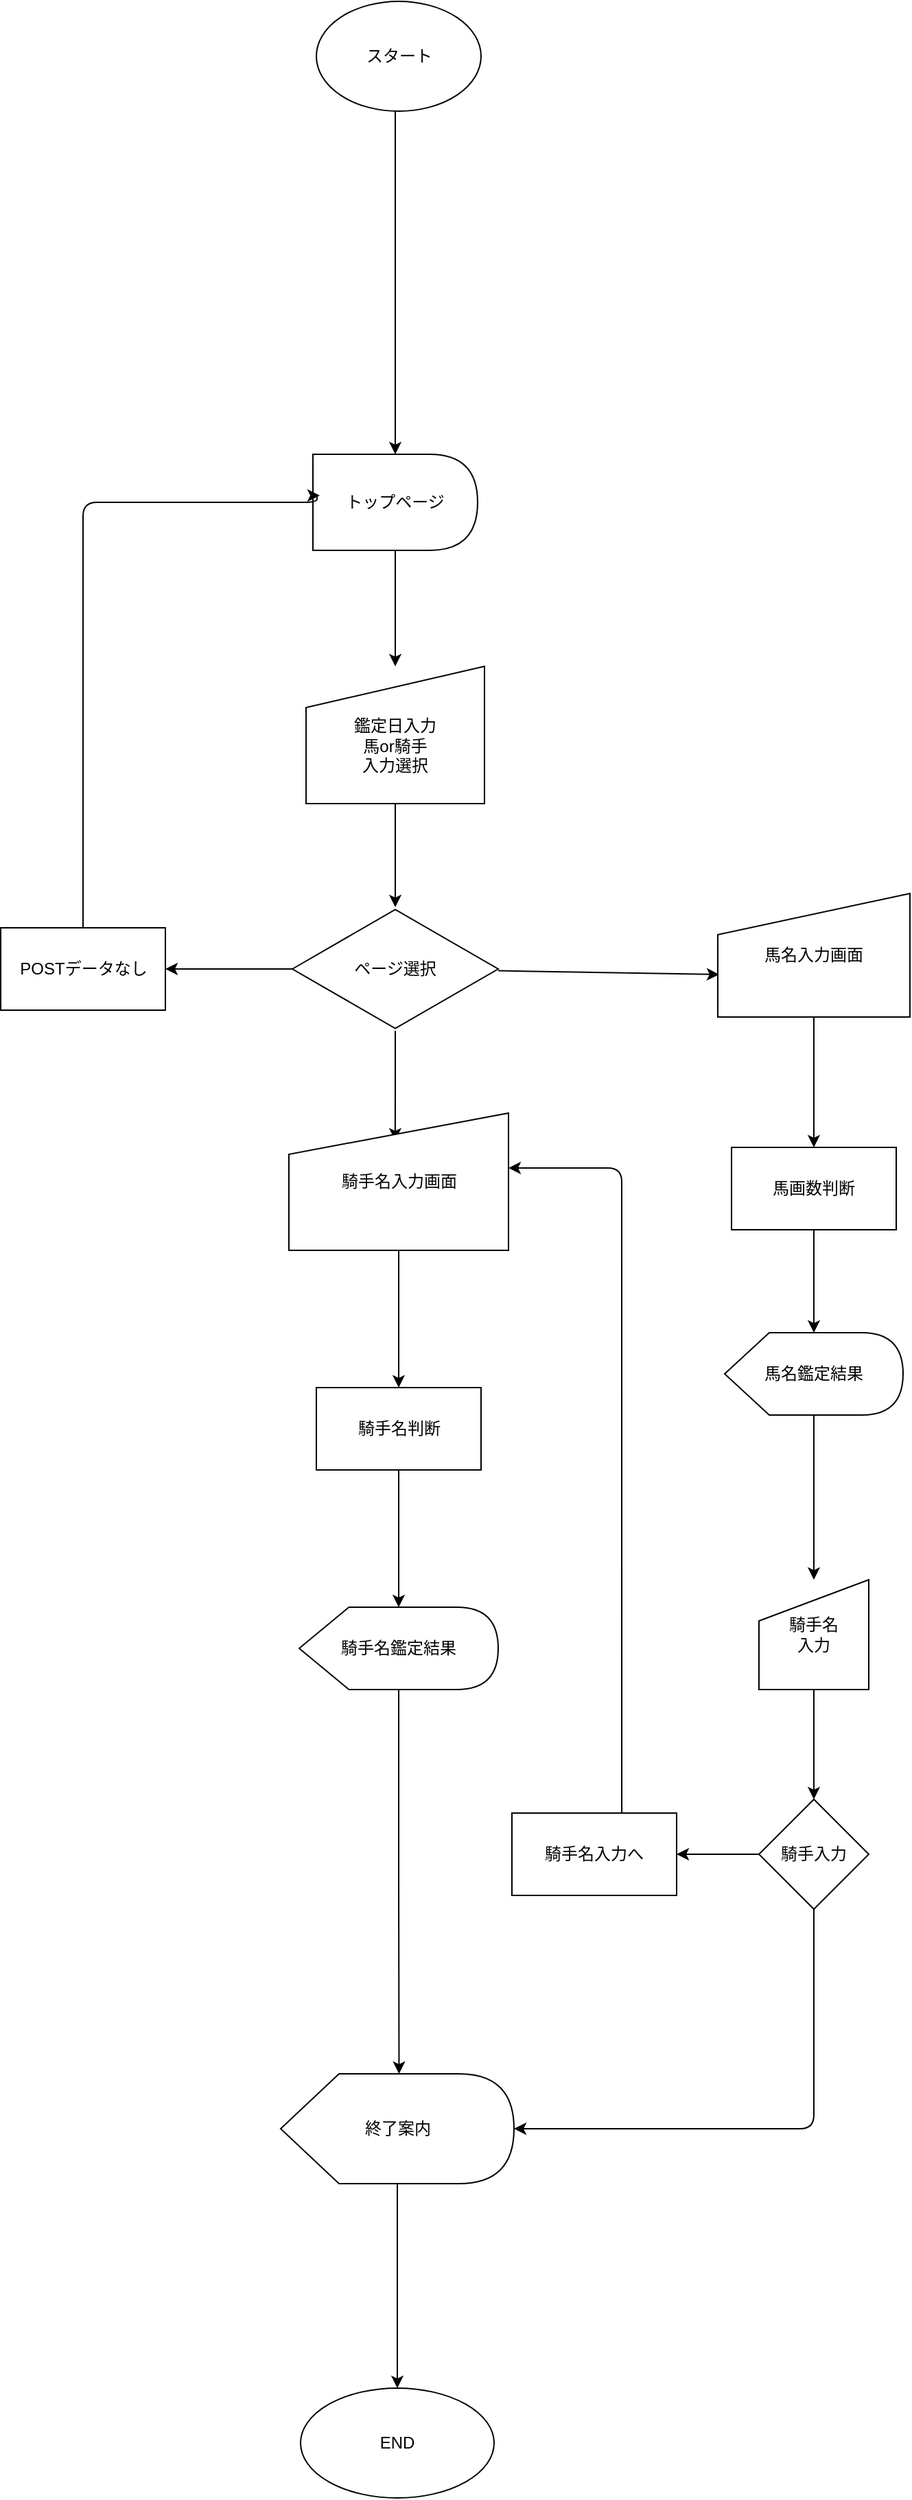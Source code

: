<mxfile>
    <diagram id="IrCAbs20k0Mg9puqRfAf" name="ページ1">
        <mxGraphModel dx="869" dy="402" grid="1" gridSize="10" guides="1" tooltips="1" connect="1" arrows="1" fold="1" page="1" pageScale="1" pageWidth="827" pageHeight="1169" math="0" shadow="0">
            <root>
                <mxCell id="0"/>
                <mxCell id="1" parent="0"/>
                <mxCell id="16" value="スタート" style="ellipse;whiteSpace=wrap;html=1;" parent="1" vertex="1">
                    <mxGeometry x="377.5" y="50" width="120" height="80" as="geometry"/>
                </mxCell>
                <mxCell id="21" value="" style="edgeStyle=orthogonalEdgeStyle;html=1;" parent="1" source="17" target="19" edge="1">
                    <mxGeometry relative="1" as="geometry"/>
                </mxCell>
                <mxCell id="17" value="トップページ" style="shape=delay;whiteSpace=wrap;html=1;" parent="1" vertex="1">
                    <mxGeometry x="375" y="380" width="120" height="70" as="geometry"/>
                </mxCell>
                <mxCell id="24" value="" style="edgeStyle=orthogonalEdgeStyle;html=1;" parent="1" source="19" target="23" edge="1">
                    <mxGeometry relative="1" as="geometry"/>
                </mxCell>
                <mxCell id="19" value="&lt;br&gt;鑑定日入力&lt;br&gt;馬or騎手&lt;br&gt;入力選択" style="shape=manualInput;whiteSpace=wrap;html=1;" parent="1" vertex="1">
                    <mxGeometry x="370" y="534.5" width="130" height="100" as="geometry"/>
                </mxCell>
                <mxCell id="26" value="" style="edgeStyle=orthogonalEdgeStyle;html=1;" parent="1" source="23" target="25" edge="1">
                    <mxGeometry relative="1" as="geometry"/>
                </mxCell>
                <mxCell id="29" style="edgeStyle=orthogonalEdgeStyle;html=1;entryX=0.484;entryY=0.2;entryDx=0;entryDy=0;entryPerimeter=0;" parent="1" source="23" target="28" edge="1">
                    <mxGeometry relative="1" as="geometry"/>
                </mxCell>
                <mxCell id="54" style="edgeStyle=none;html=1;entryX=0.007;entryY=0.656;entryDx=0;entryDy=0;entryPerimeter=0;" parent="1" source="23" target="30" edge="1">
                    <mxGeometry relative="1" as="geometry"/>
                </mxCell>
                <mxCell id="23" value="ページ選択" style="html=1;whiteSpace=wrap;aspect=fixed;shape=isoRectangle;" parent="1" vertex="1">
                    <mxGeometry x="360" y="710" width="150" height="90" as="geometry"/>
                </mxCell>
                <mxCell id="27" style="edgeStyle=orthogonalEdgeStyle;html=1;exitX=0.5;exitY=0;exitDx=0;exitDy=0;" parent="1" source="25" edge="1">
                    <mxGeometry relative="1" as="geometry">
                        <mxPoint x="380" y="410" as="targetPoint"/>
                        <Array as="points">
                            <mxPoint x="208" y="415"/>
                            <mxPoint x="378" y="415"/>
                        </Array>
                    </mxGeometry>
                </mxCell>
                <mxCell id="25" value="POSTデータなし" style="whiteSpace=wrap;html=1;" parent="1" vertex="1">
                    <mxGeometry x="147.5" y="725" width="120" height="60" as="geometry"/>
                </mxCell>
                <mxCell id="33" value="" style="edgeStyle=orthogonalEdgeStyle;html=1;" parent="1" source="28" target="32" edge="1">
                    <mxGeometry relative="1" as="geometry"/>
                </mxCell>
                <mxCell id="28" value="騎手名入力画面" style="shape=manualInput;whiteSpace=wrap;html=1;" parent="1" vertex="1">
                    <mxGeometry x="357.5" y="860" width="160" height="100" as="geometry"/>
                </mxCell>
                <mxCell id="38" value="" style="edgeStyle=orthogonalEdgeStyle;html=1;" parent="1" source="30" target="37" edge="1">
                    <mxGeometry relative="1" as="geometry"/>
                </mxCell>
                <mxCell id="30" value="馬名入力画面" style="shape=manualInput;whiteSpace=wrap;html=1;" parent="1" vertex="1">
                    <mxGeometry x="670" y="700" width="140" height="90" as="geometry"/>
                </mxCell>
                <mxCell id="47" value="" style="edgeStyle=orthogonalEdgeStyle;html=1;" parent="1" source="32" target="43" edge="1">
                    <mxGeometry relative="1" as="geometry"/>
                </mxCell>
                <mxCell id="32" value="騎手名判断" style="whiteSpace=wrap;html=1;" parent="1" vertex="1">
                    <mxGeometry x="377.5" y="1060" width="120" height="60" as="geometry"/>
                </mxCell>
                <mxCell id="36" style="edgeStyle=orthogonalEdgeStyle;html=1;entryX=0.5;entryY=0;entryDx=0;entryDy=0;" parent="1" target="17" edge="1">
                    <mxGeometry relative="1" as="geometry">
                        <mxPoint x="435" y="130" as="sourcePoint"/>
                        <Array as="points">
                            <mxPoint x="435" y="130"/>
                            <mxPoint x="435" y="130"/>
                        </Array>
                    </mxGeometry>
                </mxCell>
                <mxCell id="40" value="" style="edgeStyle=orthogonalEdgeStyle;html=1;" parent="1" source="37" edge="1">
                    <mxGeometry relative="1" as="geometry">
                        <mxPoint x="740" y="1020" as="targetPoint"/>
                    </mxGeometry>
                </mxCell>
                <mxCell id="37" value="馬画数判断" style="whiteSpace=wrap;html=1;" parent="1" vertex="1">
                    <mxGeometry x="680" y="885" width="120" height="60" as="geometry"/>
                </mxCell>
                <mxCell id="58" style="edgeStyle=orthogonalEdgeStyle;html=1;entryX=0;entryY=0;entryDx=86.25;entryDy=0;entryPerimeter=0;" parent="1" source="43" target="57" edge="1">
                    <mxGeometry relative="1" as="geometry"/>
                </mxCell>
                <mxCell id="43" value="騎手名鑑定結果" style="shape=display;whiteSpace=wrap;html=1;" parent="1" vertex="1">
                    <mxGeometry x="365" y="1220" width="145" height="60" as="geometry"/>
                </mxCell>
                <mxCell id="48" value="" style="edgeStyle=orthogonalEdgeStyle;html=1;" parent="1" source="44" target="46" edge="1">
                    <mxGeometry relative="1" as="geometry"/>
                </mxCell>
                <mxCell id="44" value="馬名鑑定結果" style="shape=display;whiteSpace=wrap;html=1;" parent="1" vertex="1">
                    <mxGeometry x="675" y="1020" width="130" height="60" as="geometry"/>
                </mxCell>
                <mxCell id="50" value="" style="edgeStyle=orthogonalEdgeStyle;html=1;" parent="1" source="46" target="49" edge="1">
                    <mxGeometry relative="1" as="geometry"/>
                </mxCell>
                <mxCell id="46" value="騎手名&lt;br&gt;入力" style="shape=manualInput;whiteSpace=wrap;html=1;" parent="1" vertex="1">
                    <mxGeometry x="700" y="1200" width="80" height="80" as="geometry"/>
                </mxCell>
                <mxCell id="53" value="" style="edgeStyle=elbowEdgeStyle;html=1;" parent="1" source="49" edge="1">
                    <mxGeometry relative="1" as="geometry">
                        <mxPoint x="640" y="1400" as="targetPoint"/>
                    </mxGeometry>
                </mxCell>
                <mxCell id="64" style="edgeStyle=orthogonalEdgeStyle;html=1;entryX=1;entryY=0.5;entryDx=0;entryDy=0;entryPerimeter=0;" parent="1" source="49" target="57" edge="1">
                    <mxGeometry relative="1" as="geometry">
                        <mxPoint x="740" y="1650" as="targetPoint"/>
                        <Array as="points">
                            <mxPoint x="740" y="1600"/>
                        </Array>
                    </mxGeometry>
                </mxCell>
                <mxCell id="49" value="騎手入力" style="rhombus;whiteSpace=wrap;html=1;" parent="1" vertex="1">
                    <mxGeometry x="700" y="1360" width="80" height="80" as="geometry"/>
                </mxCell>
                <mxCell id="56" style="edgeStyle=orthogonalEdgeStyle;html=1;exitX=0.667;exitY=0;exitDx=0;exitDy=0;exitPerimeter=0;" parent="1" source="52" target="28" edge="1">
                    <mxGeometry relative="1" as="geometry">
                        <mxPoint x="630" y="880" as="targetPoint"/>
                        <Array as="points">
                            <mxPoint x="600" y="900"/>
                        </Array>
                    </mxGeometry>
                </mxCell>
                <mxCell id="52" value="騎手名入力へ" style="whiteSpace=wrap;html=1;" parent="1" vertex="1">
                    <mxGeometry x="520" y="1370" width="120" height="60" as="geometry"/>
                </mxCell>
                <mxCell id="68" style="edgeStyle=orthogonalEdgeStyle;html=1;" parent="1" source="57" target="65" edge="1">
                    <mxGeometry relative="1" as="geometry"/>
                </mxCell>
                <mxCell id="57" value="終了案内" style="shape=display;whiteSpace=wrap;html=1;" parent="1" vertex="1">
                    <mxGeometry x="351.5" y="1560" width="170" height="80" as="geometry"/>
                </mxCell>
                <mxCell id="65" value="END" style="ellipse;whiteSpace=wrap;html=1;" parent="1" vertex="1">
                    <mxGeometry x="366" y="1789" width="141" height="80" as="geometry"/>
                </mxCell>
            </root>
        </mxGraphModel>
    </diagram>
</mxfile>
